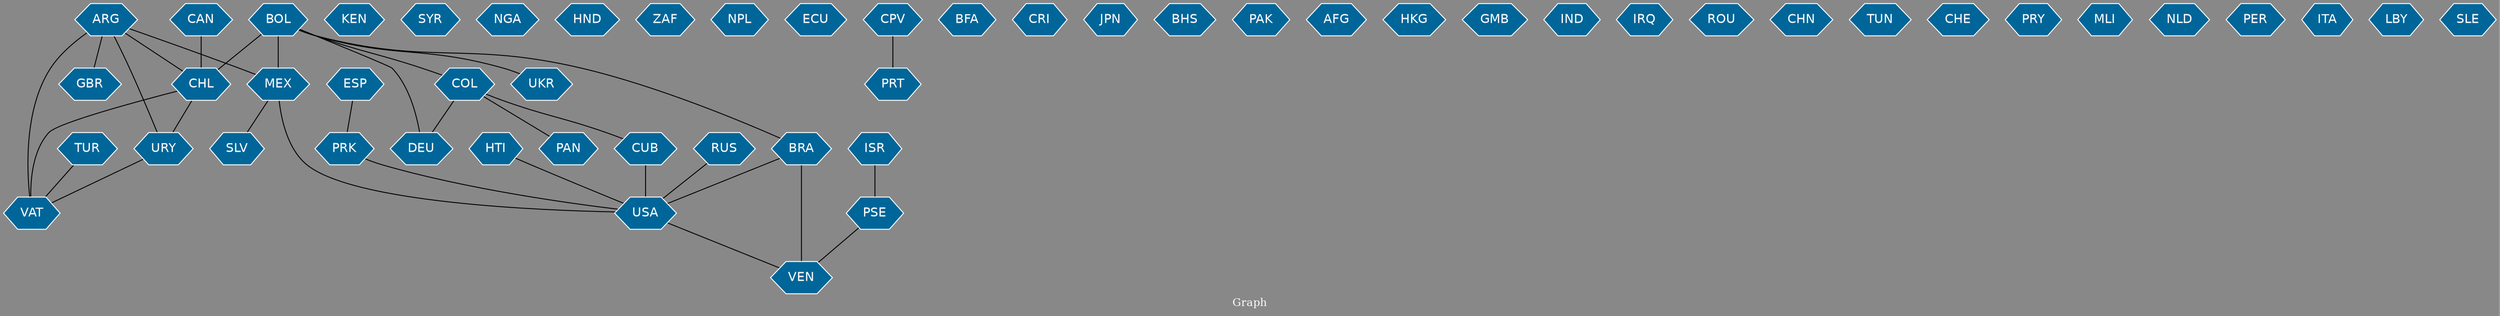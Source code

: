 // Countries together in item graph
graph {
	graph [bgcolor="#888888" fontcolor=white fontsize=12 label="Graph" outputorder=edgesfirst overlap=prism]
	node [color=white fillcolor="#006699" fontcolor=white fontname=Helvetica shape=hexagon style=filled]
	edge [arrowhead=open color=black fontcolor=white fontname=Courier fontsize=12]
		CHL [label=CHL]
		URY [label=URY]
		VAT [label=VAT]
		ARG [label=ARG]
		BRA [label=BRA]
		KEN [label=KEN]
		UKR [label=UKR]
		MEX [label=MEX]
		BOL [label=BOL]
		USA [label=USA]
		SYR [label=SYR]
		COL [label=COL]
		NGA [label=NGA]
		HND [label=HND]
		DEU [label=DEU]
		ZAF [label=ZAF]
		NPL [label=NPL]
		ECU [label=ECU]
		PRT [label=PRT]
		CPV [label=CPV]
		BFA [label=BFA]
		CRI [label=CRI]
		VEN [label=VEN]
		JPN [label=JPN]
		ISR [label=ISR]
		PSE [label=PSE]
		BHS [label=BHS]
		PAK [label=PAK]
		RUS [label=RUS]
		PRK [label=PRK]
		AFG [label=AFG]
		HKG [label=HKG]
		CUB [label=CUB]
		TUR [label=TUR]
		ESP [label=ESP]
		GMB [label=GMB]
		IND [label=IND]
		IRQ [label=IRQ]
		ROU [label=ROU]
		CHN [label=CHN]
		CAN [label=CAN]
		HTI [label=HTI]
		TUN [label=TUN]
		CHE [label=CHE]
		PRY [label=PRY]
		SLV [label=SLV]
		MLI [label=MLI]
		GBR [label=GBR]
		NLD [label=NLD]
		PER [label=PER]
		ITA [label=ITA]
		LBY [label=LBY]
		PAN [label=PAN]
		SLE [label=SLE]
			MEX -- USA [weight=2]
			PSE -- VEN [weight=1]
			ISR -- PSE [weight=2]
			MEX -- SLV [weight=1]
			BOL -- BRA [weight=1]
			BOL -- COL [weight=2]
			CHL -- URY [weight=1]
			COL -- DEU [weight=1]
			ARG -- GBR [weight=1]
			HTI -- USA [weight=1]
			BOL -- UKR [weight=1]
			COL -- PAN [weight=1]
			ARG -- CHL [weight=1]
			BRA -- USA [weight=1]
			BOL -- DEU [weight=1]
			ARG -- VAT [weight=2]
			TUR -- VAT [weight=1]
			URY -- VAT [weight=1]
			ARG -- MEX [weight=1]
			RUS -- USA [weight=1]
			COL -- CUB [weight=1]
			CPV -- PRT [weight=1]
			USA -- VEN [weight=1]
			CUB -- USA [weight=2]
			BRA -- VEN [weight=1]
			ESP -- PRK [weight=1]
			BOL -- CHL [weight=5]
			ARG -- URY [weight=1]
			PRK -- USA [weight=1]
			BOL -- MEX [weight=1]
			CHL -- VAT [weight=1]
			CAN -- CHL [weight=1]
}
